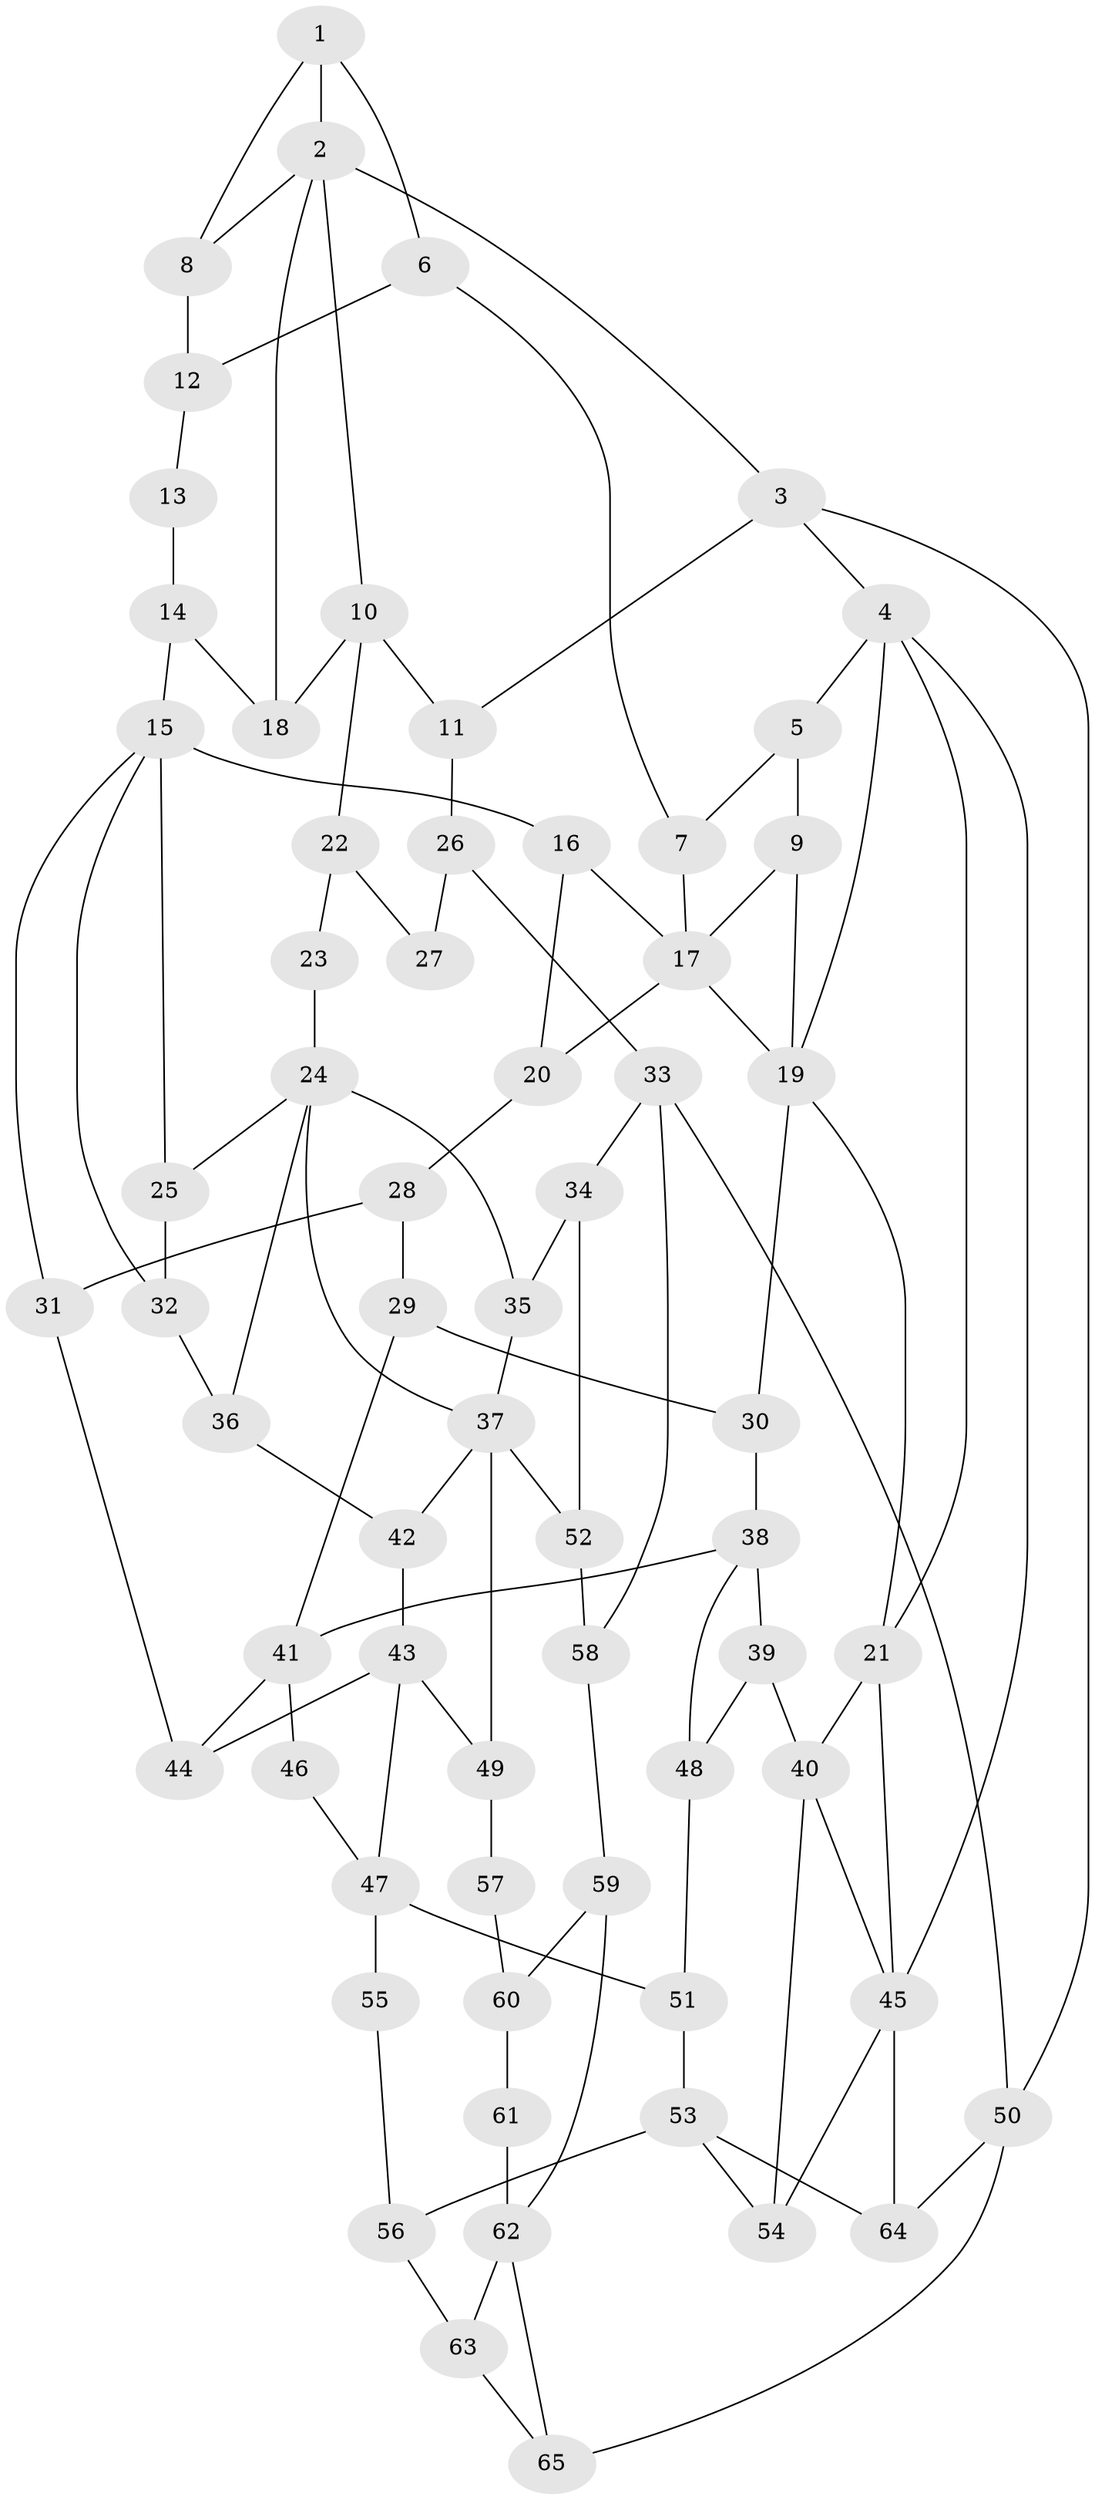 // original degree distribution, {4: 0.24031007751937986, 5: 0.5271317829457365, 6: 0.21705426356589147, 3: 0.015503875968992248}
// Generated by graph-tools (version 1.1) at 2025/54/03/04/25 22:54:10]
// undirected, 65 vertices, 108 edges
graph export_dot {
  node [color=gray90,style=filled];
  1;
  2;
  3;
  4;
  5;
  6;
  7;
  8;
  9;
  10;
  11;
  12;
  13;
  14;
  15;
  16;
  17;
  18;
  19;
  20;
  21;
  22;
  23;
  24;
  25;
  26;
  27;
  28;
  29;
  30;
  31;
  32;
  33;
  34;
  35;
  36;
  37;
  38;
  39;
  40;
  41;
  42;
  43;
  44;
  45;
  46;
  47;
  48;
  49;
  50;
  51;
  52;
  53;
  54;
  55;
  56;
  57;
  58;
  59;
  60;
  61;
  62;
  63;
  64;
  65;
  1 -- 2 [weight=1.0];
  1 -- 6 [weight=1.0];
  1 -- 8 [weight=1.0];
  2 -- 3 [weight=1.0];
  2 -- 8 [weight=1.0];
  2 -- 10 [weight=1.0];
  2 -- 18 [weight=1.0];
  3 -- 4 [weight=1.0];
  3 -- 11 [weight=1.0];
  3 -- 50 [weight=1.0];
  4 -- 5 [weight=1.0];
  4 -- 19 [weight=1.0];
  4 -- 21 [weight=1.0];
  4 -- 45 [weight=1.0];
  5 -- 7 [weight=1.0];
  5 -- 9 [weight=2.0];
  6 -- 7 [weight=1.0];
  6 -- 12 [weight=1.0];
  7 -- 17 [weight=1.0];
  8 -- 12 [weight=1.0];
  9 -- 17 [weight=1.0];
  9 -- 19 [weight=1.0];
  10 -- 11 [weight=1.0];
  10 -- 18 [weight=1.0];
  10 -- 22 [weight=2.0];
  11 -- 26 [weight=1.0];
  12 -- 13 [weight=1.0];
  13 -- 14 [weight=2.0];
  14 -- 15 [weight=2.0];
  14 -- 18 [weight=1.0];
  15 -- 16 [weight=1.0];
  15 -- 25 [weight=1.0];
  15 -- 31 [weight=1.0];
  15 -- 32 [weight=1.0];
  16 -- 17 [weight=1.0];
  16 -- 20 [weight=1.0];
  17 -- 19 [weight=1.0];
  17 -- 20 [weight=1.0];
  19 -- 21 [weight=1.0];
  19 -- 30 [weight=2.0];
  20 -- 28 [weight=1.0];
  21 -- 40 [weight=2.0];
  21 -- 45 [weight=1.0];
  22 -- 23 [weight=2.0];
  22 -- 27 [weight=2.0];
  23 -- 24 [weight=2.0];
  24 -- 25 [weight=1.0];
  24 -- 35 [weight=1.0];
  24 -- 36 [weight=1.0];
  24 -- 37 [weight=1.0];
  25 -- 32 [weight=1.0];
  26 -- 27 [weight=1.0];
  26 -- 33 [weight=1.0];
  28 -- 29 [weight=1.0];
  28 -- 31 [weight=1.0];
  29 -- 30 [weight=1.0];
  29 -- 41 [weight=1.0];
  30 -- 38 [weight=1.0];
  31 -- 44 [weight=1.0];
  32 -- 36 [weight=1.0];
  33 -- 34 [weight=1.0];
  33 -- 50 [weight=1.0];
  33 -- 58 [weight=1.0];
  34 -- 35 [weight=1.0];
  34 -- 52 [weight=1.0];
  35 -- 37 [weight=1.0];
  36 -- 42 [weight=1.0];
  37 -- 42 [weight=1.0];
  37 -- 49 [weight=2.0];
  37 -- 52 [weight=1.0];
  38 -- 39 [weight=1.0];
  38 -- 41 [weight=2.0];
  38 -- 48 [weight=1.0];
  39 -- 40 [weight=2.0];
  39 -- 48 [weight=1.0];
  40 -- 45 [weight=1.0];
  40 -- 54 [weight=1.0];
  41 -- 44 [weight=1.0];
  41 -- 46 [weight=2.0];
  42 -- 43 [weight=1.0];
  43 -- 44 [weight=1.0];
  43 -- 47 [weight=2.0];
  43 -- 49 [weight=1.0];
  45 -- 54 [weight=1.0];
  45 -- 64 [weight=2.0];
  46 -- 47 [weight=1.0];
  47 -- 51 [weight=1.0];
  47 -- 55 [weight=2.0];
  48 -- 51 [weight=1.0];
  49 -- 57 [weight=2.0];
  50 -- 64 [weight=1.0];
  50 -- 65 [weight=1.0];
  51 -- 53 [weight=1.0];
  52 -- 58 [weight=1.0];
  53 -- 54 [weight=1.0];
  53 -- 56 [weight=1.0];
  53 -- 64 [weight=1.0];
  55 -- 56 [weight=1.0];
  56 -- 63 [weight=1.0];
  57 -- 60 [weight=2.0];
  58 -- 59 [weight=1.0];
  59 -- 60 [weight=1.0];
  59 -- 62 [weight=1.0];
  60 -- 61 [weight=3.0];
  61 -- 62 [weight=3.0];
  62 -- 63 [weight=1.0];
  62 -- 65 [weight=1.0];
  63 -- 65 [weight=1.0];
}
